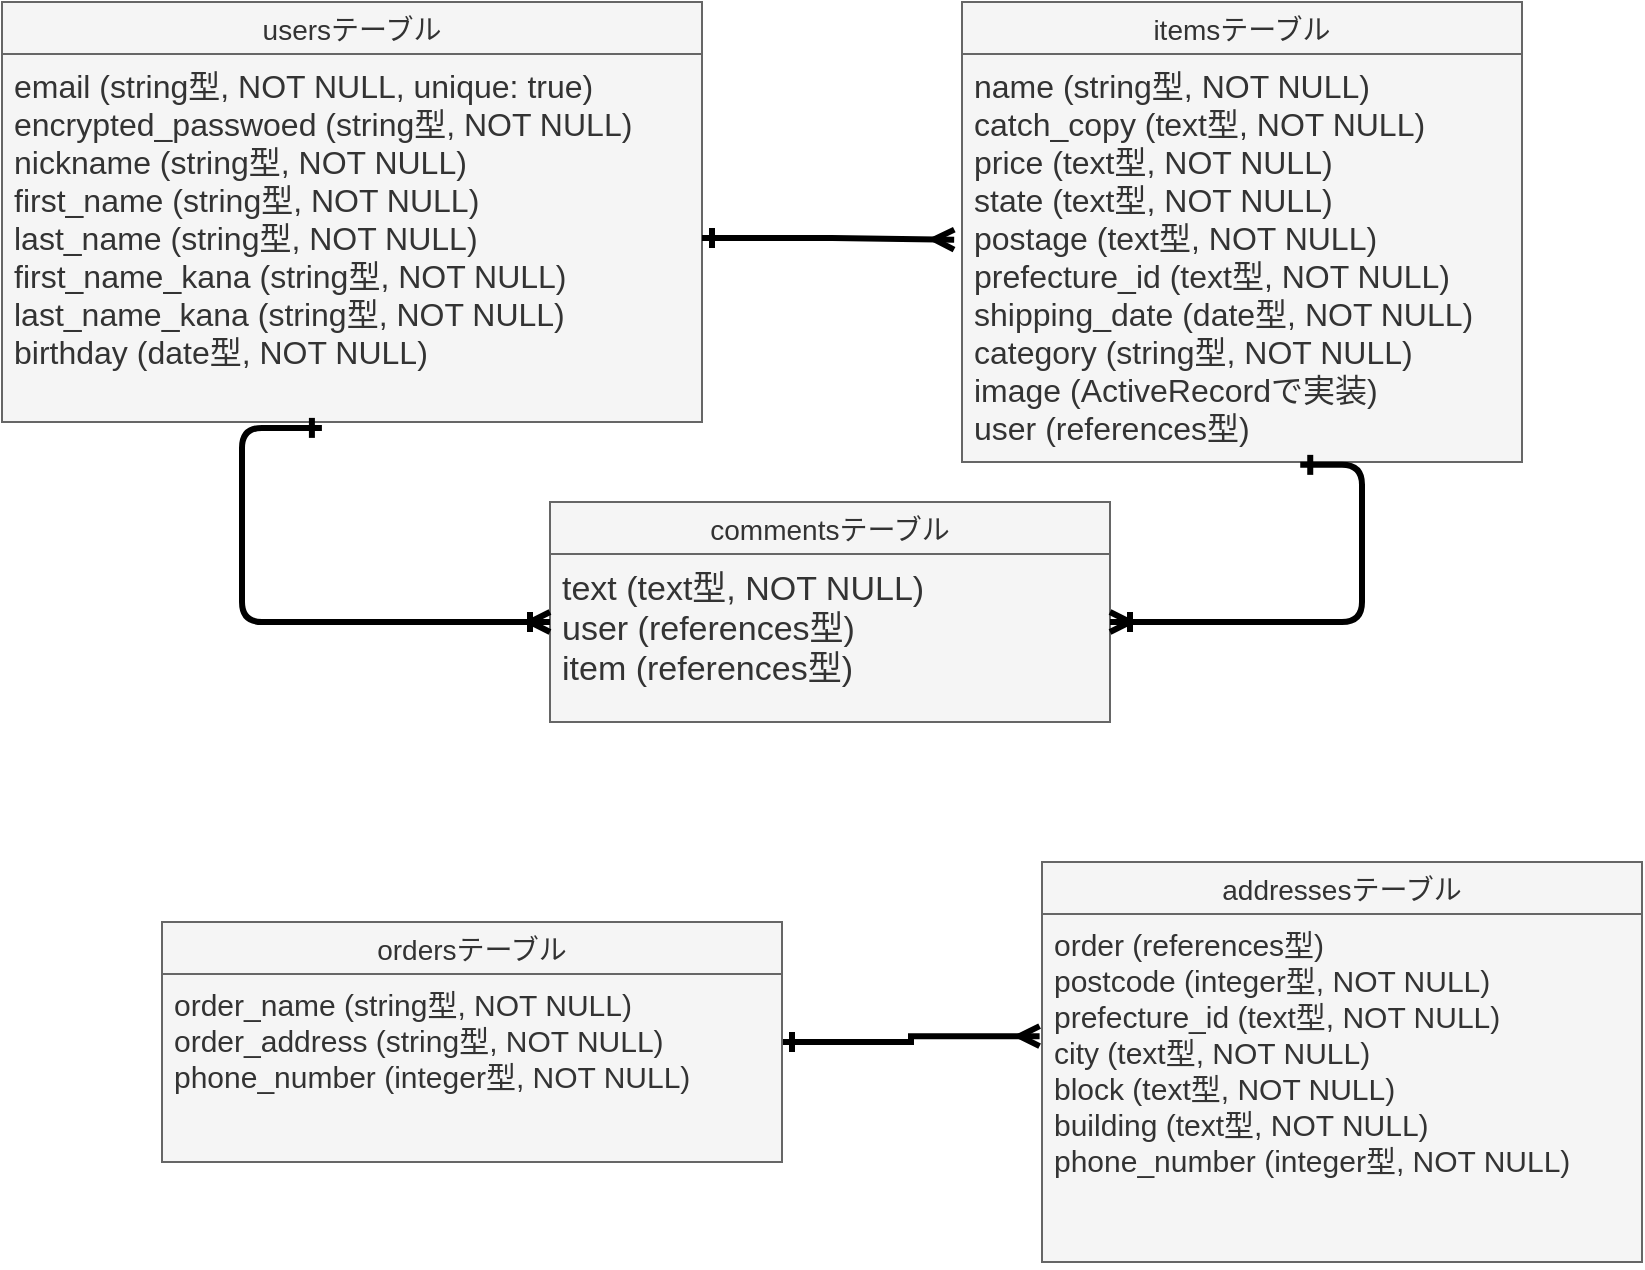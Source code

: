 <mxfile>
    <diagram id="YzNrSvIp26arsSqqOm9E" name="ページ1">
        <mxGraphModel dx="899" dy="680" grid="1" gridSize="10" guides="1" tooltips="1" connect="1" arrows="1" fold="1" page="1" pageScale="1" pageWidth="827" pageHeight="1169" math="0" shadow="0">
            <root>
                <mxCell id="0"/>
                <mxCell id="1" parent="0"/>
                <mxCell id="2" value="usersテーブル" style="swimlane;fontStyle=0;childLayout=stackLayout;horizontal=1;startSize=26;horizontalStack=0;resizeParent=1;resizeParentMax=0;resizeLast=0;collapsible=1;marginBottom=0;align=center;fontSize=14;fillColor=#f5f5f5;fontColor=#333333;strokeColor=#666666;" vertex="1" parent="1">
                    <mxGeometry y="20" width="350" height="210" as="geometry"/>
                </mxCell>
                <mxCell id="3" value="email (string型, NOT NULL, unique: true)&#10;encrypted_passwoed (string型, NOT NULL)&#10;nickname (string型, NOT NULL)&#10;first_name (string型, NOT NULL)&#10;last_name (string型, NOT NULL)&#10;first_name_kana (string型, NOT NULL)&#10;last_name_kana (string型, NOT NULL)&#10;birthday (date型, NOT NULL)" style="text;spacingLeft=4;spacingRight=4;overflow=hidden;rotatable=0;points=[[0,0.5],[1,0.5]];portConstraint=eastwest;fontSize=16;fillColor=#f5f5f5;strokeColor=#666666;fontColor=#333333;" vertex="1" parent="2">
                    <mxGeometry y="26" width="350" height="184" as="geometry"/>
                </mxCell>
                <mxCell id="10" value="itemsテーブル" style="swimlane;fontStyle=0;childLayout=stackLayout;horizontal=1;startSize=26;horizontalStack=0;resizeParent=1;resizeParentMax=0;resizeLast=0;collapsible=1;marginBottom=0;align=center;fontSize=14;fillColor=#f5f5f5;strokeColor=#666666;fontColor=#333333;" vertex="1" parent="1">
                    <mxGeometry x="480" y="20" width="280" height="230" as="geometry"/>
                </mxCell>
                <mxCell id="11" value="name (string型, NOT NULL)&#10;catch_copy (text型, NOT NULL)&#10;price (text型, NOT NULL)&#10;state (text型, NOT NULL)&#10;postage (text型, NOT NULL)&#10;prefecture_id (text型, NOT NULL)&#10;shipping_date (date型, NOT NULL)&#10;category (string型, NOT NULL)&#10;image (ActiveRecordで実装)&#10;user (references型)" style="text;strokeColor=#666666;fillColor=#f5f5f5;spacingLeft=4;spacingRight=4;overflow=hidden;rotatable=0;points=[[0,0.5],[1,0.5]];portConstraint=eastwest;fontSize=16;strokeWidth=1;fontColor=#333333;" vertex="1" parent="10">
                    <mxGeometry y="26" width="280" height="204" as="geometry"/>
                </mxCell>
                <mxCell id="12" value="commentsテーブル" style="swimlane;fontStyle=0;childLayout=stackLayout;horizontal=1;startSize=26;horizontalStack=0;resizeParent=1;resizeParentMax=0;resizeLast=0;collapsible=1;marginBottom=0;align=center;fontSize=14;fillColor=#f5f5f5;strokeColor=#666666;fontColor=#333333;" vertex="1" parent="1">
                    <mxGeometry x="274" y="270" width="280" height="110" as="geometry"/>
                </mxCell>
                <mxCell id="13" value="text (text型, NOT NULL)&#10;user (references型)&#10;item (references型)" style="text;strokeColor=#666666;fillColor=#f5f5f5;spacingLeft=4;spacingRight=4;overflow=hidden;rotatable=0;points=[[0,0.5],[1,0.5]];portConstraint=eastwest;fontSize=17;fontColor=#333333;" vertex="1" parent="12">
                    <mxGeometry y="26" width="280" height="84" as="geometry"/>
                </mxCell>
                <mxCell id="18" style="edgeStyle=orthogonalEdgeStyle;rounded=0;orthogonalLoop=1;jettySize=auto;html=1;exitX=1;exitY=0.5;exitDx=0;exitDy=0;entryX=-0.014;entryY=0.455;entryDx=0;entryDy=0;entryPerimeter=0;fontSize=17;fontColor=#000000;startArrow=ERone;startFill=0;endArrow=ERmany;endFill=0;strokeWidth=3;" edge="1" parent="1" source="3" target="11">
                    <mxGeometry relative="1" as="geometry"/>
                </mxCell>
                <mxCell id="19" value="" style="edgeStyle=elbowEdgeStyle;fontSize=12;html=1;endArrow=ERoneToMany;fontColor=#000000;strokeWidth=3;exitX=0.457;exitY=1.016;exitDx=0;exitDy=0;exitPerimeter=0;startArrow=ERone;startFill=0;" edge="1" parent="1" source="3">
                    <mxGeometry width="100" height="100" relative="1" as="geometry">
                        <mxPoint x="174" y="200" as="sourcePoint"/>
                        <mxPoint x="274" y="330" as="targetPoint"/>
                        <Array as="points">
                            <mxPoint x="120" y="270"/>
                        </Array>
                    </mxGeometry>
                </mxCell>
                <mxCell id="20" value="" style="edgeStyle=elbowEdgeStyle;fontSize=12;html=1;endArrow=ERoneToMany;fontColor=#000000;strokeWidth=3;exitX=0.604;exitY=1.007;exitDx=0;exitDy=0;exitPerimeter=0;startArrow=ERone;startFill=0;" edge="1" parent="1" source="11">
                    <mxGeometry width="100" height="100" relative="1" as="geometry">
                        <mxPoint x="654" y="240" as="sourcePoint"/>
                        <mxPoint x="554" y="330" as="targetPoint"/>
                        <Array as="points">
                            <mxPoint x="680" y="290"/>
                        </Array>
                    </mxGeometry>
                </mxCell>
                <mxCell id="40" style="edgeStyle=elbowEdgeStyle;rounded=0;orthogonalLoop=1;jettySize=auto;html=1;exitX=1;exitY=0.5;exitDx=0;exitDy=0;entryX=-0.004;entryY=0.351;entryDx=0;entryDy=0;entryPerimeter=0;fontSize=15;fontColor=#000000;startArrow=ERone;startFill=0;endArrow=ERmany;endFill=0;strokeWidth=3;" edge="1" parent="1" source="34" target="39">
                    <mxGeometry relative="1" as="geometry"/>
                </mxCell>
                <mxCell id="34" value="ordersテーブル" style="swimlane;fontStyle=0;childLayout=stackLayout;horizontal=1;startSize=26;horizontalStack=0;resizeParent=1;resizeParentMax=0;resizeLast=0;collapsible=1;marginBottom=0;align=center;fontSize=14;fontColor=#333333;strokeWidth=1;fillColor=#f5f5f5;strokeColor=#666666;" vertex="1" parent="1">
                    <mxGeometry x="80" y="480" width="310" height="120" as="geometry"/>
                </mxCell>
                <mxCell id="35" value="order_name (string型, NOT NULL)&#10;order_address (string型, NOT NULL)&#10;phone_number (integer型, NOT NULL)" style="text;strokeColor=#666666;fillColor=#f5f5f5;spacingLeft=4;spacingRight=4;overflow=hidden;rotatable=0;points=[[0,0.5],[1,0.5]];portConstraint=eastwest;fontSize=15;align=left;verticalAlign=top;fontColor=#333333;" vertex="1" parent="34">
                    <mxGeometry y="26" width="310" height="94" as="geometry"/>
                </mxCell>
                <mxCell id="38" value="addressesテーブル" style="swimlane;fontStyle=0;childLayout=stackLayout;horizontal=1;startSize=26;horizontalStack=0;resizeParent=1;resizeParentMax=0;resizeLast=0;collapsible=1;marginBottom=0;align=center;fontSize=14;fontColor=#333333;strokeWidth=1;fillColor=#f5f5f5;strokeColor=#666666;" vertex="1" parent="1">
                    <mxGeometry x="520" y="450" width="300" height="200" as="geometry"/>
                </mxCell>
                <mxCell id="39" value="order (references型)&#10;postcode (integer型, NOT NULL)&#10;prefecture_id (text型, NOT NULL)&#10;city (text型, NOT NULL)&#10;block (text型, NOT NULL)&#10;building (text型, NOT NULL)&#10;phone_number (integer型, NOT NULL)" style="text;strokeColor=#666666;fillColor=#f5f5f5;spacingLeft=4;spacingRight=4;overflow=hidden;rotatable=0;points=[[0,0.5],[1,0.5]];portConstraint=eastwest;fontSize=15;align=left;verticalAlign=top;fontColor=#333333;" vertex="1" parent="38">
                    <mxGeometry y="26" width="300" height="174" as="geometry"/>
                </mxCell>
            </root>
        </mxGraphModel>
    </diagram>
</mxfile>